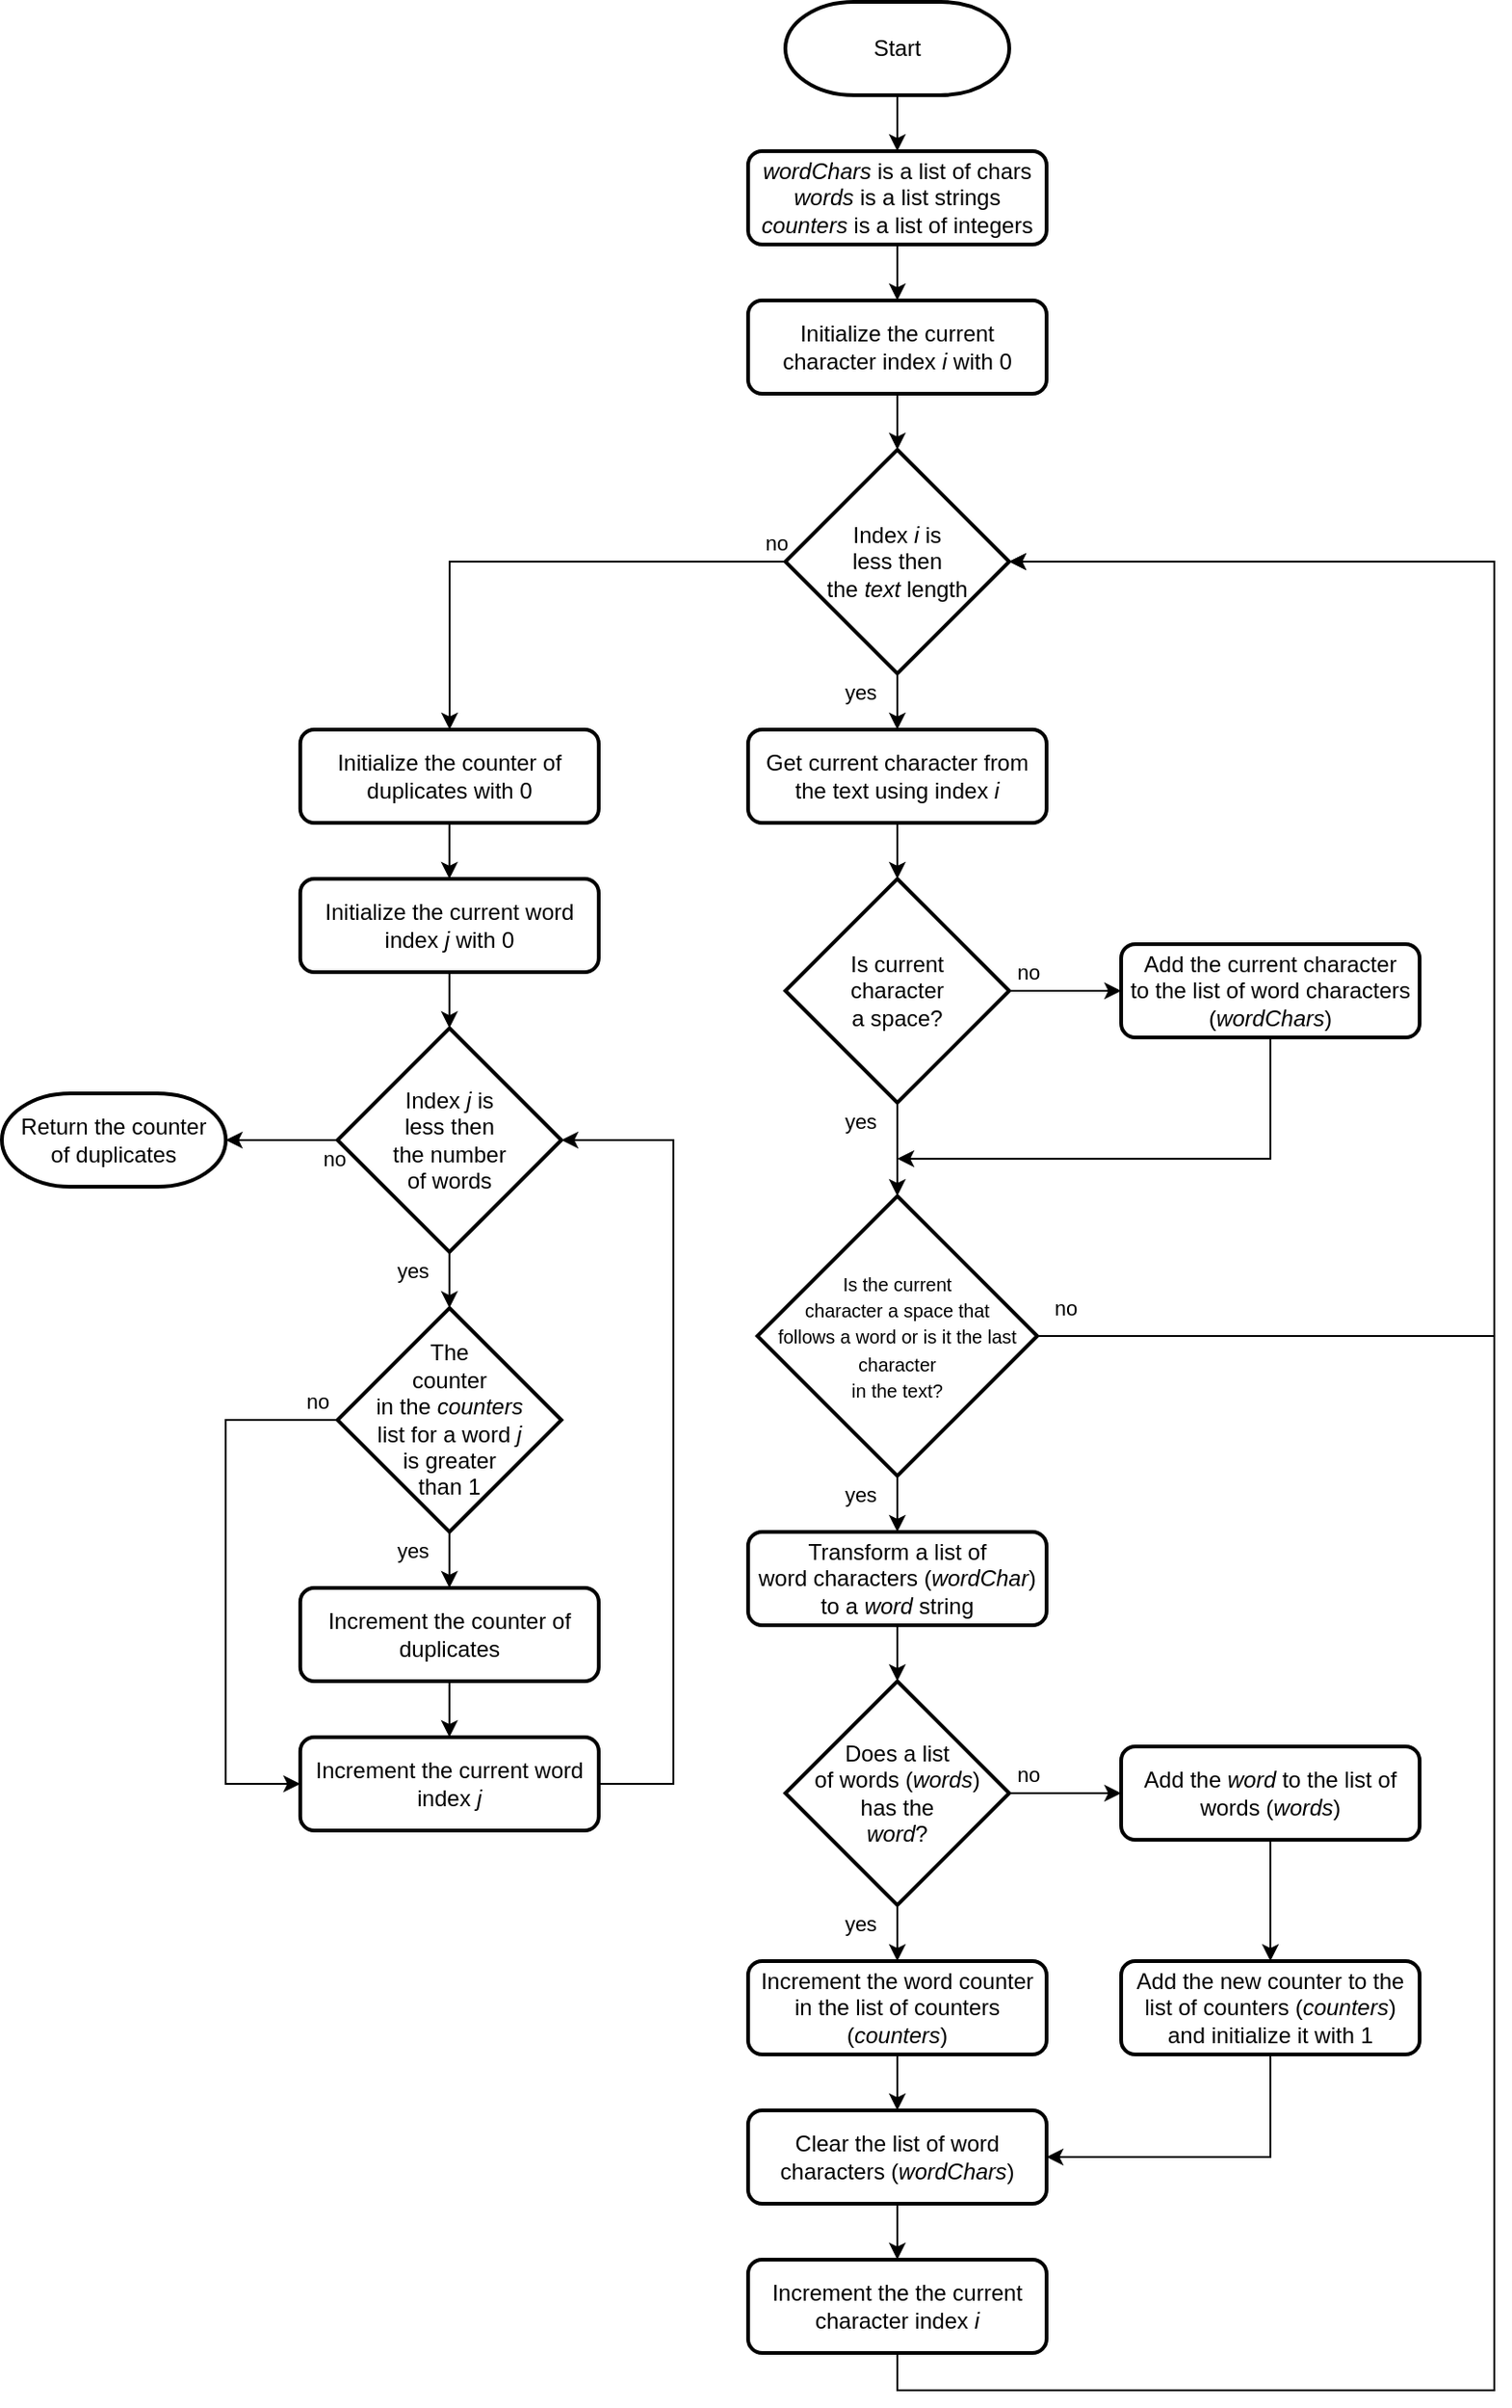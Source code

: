 <mxfile version="20.1.3" type="device" pages="2"><diagram id="ekLerv10-5Og8tD3GVhr" name="duplicate-words01"><mxGraphModel dx="3131" dy="728" grid="1" gridSize="10" guides="1" tooltips="1" connect="1" arrows="1" fold="1" page="1" pageScale="1" pageWidth="850" pageHeight="1100" math="0" shadow="0"><root><mxCell id="8sShPmPlEh92SBYfi-gu-0"/><mxCell id="8sShPmPlEh92SBYfi-gu-1" parent="8sShPmPlEh92SBYfi-gu-0"/><mxCell id="FQkOdAautoIUK9AFChFl-2" style="edgeStyle=orthogonalEdgeStyle;rounded=0;orthogonalLoop=1;jettySize=auto;html=1;" parent="8sShPmPlEh92SBYfi-gu-1" source="d6aVji-mfKDUd1OoBBit-1" target="nnVJdBRnOibAc6dFRvMt-0" edge="1"><mxGeometry relative="1" as="geometry"/></mxCell><mxCell id="d6aVji-mfKDUd1OoBBit-1" value="Start" style="strokeWidth=2;html=1;shape=mxgraph.flowchart.terminator;whiteSpace=wrap;" parent="8sShPmPlEh92SBYfi-gu-1" vertex="1"><mxGeometry x="-460" y="80" width="120" height="50" as="geometry"/></mxCell><mxCell id="35Vyb5Ko2_pxsr-b_a7Q-1" style="edgeStyle=orthogonalEdgeStyle;rounded=0;orthogonalLoop=1;jettySize=auto;html=1;" parent="8sShPmPlEh92SBYfi-gu-1" source="nnVJdBRnOibAc6dFRvMt-0" target="35Vyb5Ko2_pxsr-b_a7Q-0" edge="1"><mxGeometry relative="1" as="geometry"><mxPoint x="-400" y="290" as="sourcePoint"/></mxGeometry></mxCell><mxCell id="35Vyb5Ko2_pxsr-b_a7Q-7" value="no" style="edgeStyle=orthogonalEdgeStyle;rounded=0;orthogonalLoop=1;jettySize=auto;html=1;" parent="8sShPmPlEh92SBYfi-gu-1" source="FQkOdAautoIUK9AFChFl-4" target="nrpl3rpmLmelDwP7oK44-30" edge="1"><mxGeometry x="-0.959" y="-10" relative="1" as="geometry"><Array as="points"><mxPoint x="-640" y="380"/></Array><mxPoint as="offset"/><mxPoint x="-730" y="380" as="targetPoint"/></mxGeometry></mxCell><mxCell id="nrpl3rpmLmelDwP7oK44-2" value="yes" style="edgeStyle=orthogonalEdgeStyle;rounded=0;orthogonalLoop=1;jettySize=auto;html=1;" edge="1" parent="8sShPmPlEh92SBYfi-gu-1" source="FQkOdAautoIUK9AFChFl-4" target="nrpl3rpmLmelDwP7oK44-1"><mxGeometry x="0.2" y="-20" relative="1" as="geometry"><mxPoint as="offset"/></mxGeometry></mxCell><mxCell id="FQkOdAautoIUK9AFChFl-4" value="Index &lt;i&gt;i&lt;/i&gt; is&lt;br&gt;less then&lt;br&gt;the &lt;i&gt;text&lt;/i&gt; length" style="rhombus;whiteSpace=wrap;html=1;rounded=0;strokeWidth=2;" parent="8sShPmPlEh92SBYfi-gu-1" vertex="1"><mxGeometry x="-460" y="320" width="120" height="120" as="geometry"/></mxCell><mxCell id="NpqT4HiWj1B940D0W_QJ-0" value="Return the counter&lt;br&gt;of duplicates" style="strokeWidth=2;html=1;shape=mxgraph.flowchart.terminator;whiteSpace=wrap;" parent="8sShPmPlEh92SBYfi-gu-1" vertex="1"><mxGeometry x="-880" y="665" width="120" height="50" as="geometry"/></mxCell><mxCell id="35Vyb5Ko2_pxsr-b_a7Q-3" style="edgeStyle=orthogonalEdgeStyle;rounded=0;orthogonalLoop=1;jettySize=auto;html=1;" parent="8sShPmPlEh92SBYfi-gu-1" source="35Vyb5Ko2_pxsr-b_a7Q-0" target="FQkOdAautoIUK9AFChFl-4" edge="1"><mxGeometry relative="1" as="geometry"/></mxCell><mxCell id="35Vyb5Ko2_pxsr-b_a7Q-0" value="Initialize the current&lt;br&gt;character index &lt;i&gt;i&lt;/i&gt; with 0" style="rounded=1;whiteSpace=wrap;html=1;strokeWidth=2;" parent="8sShPmPlEh92SBYfi-gu-1" vertex="1"><mxGeometry x="-480" y="240" width="160" height="50" as="geometry"/></mxCell><mxCell id="nnVJdBRnOibAc6dFRvMt-0" value="&lt;i&gt;wordChars &lt;/i&gt;is a list of chars&lt;br&gt;&lt;i&gt;words&lt;/i&gt; is a list strings&lt;br&gt;&lt;i&gt;counters &lt;/i&gt;is a list of integers" style="rounded=1;whiteSpace=wrap;html=1;strokeWidth=2;" parent="8sShPmPlEh92SBYfi-gu-1" vertex="1"><mxGeometry x="-480" y="160" width="160" height="50" as="geometry"/></mxCell><mxCell id="nrpl3rpmLmelDwP7oK44-5" value="no" style="edgeStyle=orthogonalEdgeStyle;rounded=0;orthogonalLoop=1;jettySize=auto;html=1;" edge="1" parent="8sShPmPlEh92SBYfi-gu-1" source="nrpl3rpmLmelDwP7oK44-0" target="nrpl3rpmLmelDwP7oK44-4"><mxGeometry x="-0.667" y="10" relative="1" as="geometry"><mxPoint as="offset"/></mxGeometry></mxCell><mxCell id="nrpl3rpmLmelDwP7oK44-9" value="&lt;font style=&quot;font-size: 11px;&quot;&gt;yes&lt;/font&gt;" style="edgeStyle=orthogonalEdgeStyle;rounded=0;orthogonalLoop=1;jettySize=auto;html=1;fontSize=9;" edge="1" parent="8sShPmPlEh92SBYfi-gu-1" source="nrpl3rpmLmelDwP7oK44-0" target="nrpl3rpmLmelDwP7oK44-8"><mxGeometry x="-0.6" y="-20" relative="1" as="geometry"><mxPoint as="offset"/></mxGeometry></mxCell><mxCell id="nrpl3rpmLmelDwP7oK44-0" value="Is current&lt;br&gt;character&lt;br&gt;a space?" style="rhombus;whiteSpace=wrap;html=1;rounded=0;strokeWidth=2;" vertex="1" parent="8sShPmPlEh92SBYfi-gu-1"><mxGeometry x="-460" y="550" width="120" height="120" as="geometry"/></mxCell><mxCell id="nrpl3rpmLmelDwP7oK44-3" style="edgeStyle=orthogonalEdgeStyle;rounded=0;orthogonalLoop=1;jettySize=auto;html=1;" edge="1" parent="8sShPmPlEh92SBYfi-gu-1" source="nrpl3rpmLmelDwP7oK44-1" target="nrpl3rpmLmelDwP7oK44-0"><mxGeometry relative="1" as="geometry"/></mxCell><mxCell id="nrpl3rpmLmelDwP7oK44-1" value="Get current character from the text using index &lt;i&gt;i&lt;/i&gt;" style="rounded=1;whiteSpace=wrap;html=1;strokeWidth=2;" vertex="1" parent="8sShPmPlEh92SBYfi-gu-1"><mxGeometry x="-480" y="470" width="160" height="50" as="geometry"/></mxCell><mxCell id="nrpl3rpmLmelDwP7oK44-13" style="edgeStyle=orthogonalEdgeStyle;rounded=0;orthogonalLoop=1;jettySize=auto;html=1;fontSize=10;" edge="1" parent="8sShPmPlEh92SBYfi-gu-1" source="nrpl3rpmLmelDwP7oK44-4"><mxGeometry relative="1" as="geometry"><mxPoint x="-400" y="700" as="targetPoint"/><Array as="points"><mxPoint x="-200" y="700"/><mxPoint x="-400" y="700"/></Array></mxGeometry></mxCell><mxCell id="nrpl3rpmLmelDwP7oK44-4" value="Add the current character&lt;br&gt;to the list of word characters&lt;br&gt;(&lt;i&gt;wordChars&lt;/i&gt;)" style="rounded=1;whiteSpace=wrap;html=1;strokeWidth=2;" vertex="1" parent="8sShPmPlEh92SBYfi-gu-1"><mxGeometry x="-280" y="585" width="160" height="50" as="geometry"/></mxCell><mxCell id="nrpl3rpmLmelDwP7oK44-10" value="&lt;font style=&quot;font-size: 11px;&quot;&gt;no&lt;/font&gt;" style="edgeStyle=orthogonalEdgeStyle;rounded=0;orthogonalLoop=1;jettySize=auto;html=1;entryX=1;entryY=0.5;entryDx=0;entryDy=0;fontSize=10;" edge="1" parent="8sShPmPlEh92SBYfi-gu-1" source="nrpl3rpmLmelDwP7oK44-8" target="FQkOdAautoIUK9AFChFl-4"><mxGeometry x="-0.967" y="15" relative="1" as="geometry"><Array as="points"><mxPoint x="-80" y="795"/><mxPoint x="-80" y="380"/></Array><mxPoint as="offset"/></mxGeometry></mxCell><mxCell id="nrpl3rpmLmelDwP7oK44-21" value="&lt;font style=&quot;font-size: 11px;&quot;&gt;yes&lt;/font&gt;" style="edgeStyle=orthogonalEdgeStyle;rounded=0;orthogonalLoop=1;jettySize=auto;html=1;fontSize=10;" edge="1" parent="8sShPmPlEh92SBYfi-gu-1" source="nrpl3rpmLmelDwP7oK44-8" target="nrpl3rpmLmelDwP7oK44-14"><mxGeometry x="0.2" y="-20" relative="1" as="geometry"><mxPoint as="offset"/></mxGeometry></mxCell><mxCell id="nrpl3rpmLmelDwP7oK44-8" value="&lt;font style=&quot;font-size: 10px;&quot;&gt;Is the current&lt;br&gt;character a space that&lt;br&gt;follows a word or is it the last character&lt;br&gt;in the text?&lt;/font&gt;" style="rhombus;whiteSpace=wrap;html=1;rounded=0;strokeWidth=2;" vertex="1" parent="8sShPmPlEh92SBYfi-gu-1"><mxGeometry x="-475" y="720" width="150" height="150" as="geometry"/></mxCell><mxCell id="nrpl3rpmLmelDwP7oK44-22" style="edgeStyle=orthogonalEdgeStyle;rounded=0;orthogonalLoop=1;jettySize=auto;html=1;fontSize=10;" edge="1" parent="8sShPmPlEh92SBYfi-gu-1" source="nrpl3rpmLmelDwP7oK44-14" target="nrpl3rpmLmelDwP7oK44-15"><mxGeometry relative="1" as="geometry"/></mxCell><mxCell id="nrpl3rpmLmelDwP7oK44-14" value="Transform a list of&lt;br&gt;word characters (&lt;i&gt;wordChar&lt;/i&gt;) to a &lt;i&gt;word &lt;/i&gt;string" style="rounded=1;whiteSpace=wrap;html=1;strokeWidth=2;" vertex="1" parent="8sShPmPlEh92SBYfi-gu-1"><mxGeometry x="-480" y="900" width="160" height="50" as="geometry"/></mxCell><mxCell id="nrpl3rpmLmelDwP7oK44-17" value="&lt;font style=&quot;font-size: 11px;&quot;&gt;no&lt;/font&gt;" style="edgeStyle=orthogonalEdgeStyle;rounded=0;orthogonalLoop=1;jettySize=auto;html=1;fontSize=10;" edge="1" parent="8sShPmPlEh92SBYfi-gu-1" source="nrpl3rpmLmelDwP7oK44-15" target="nrpl3rpmLmelDwP7oK44-16"><mxGeometry x="-0.667" y="10" relative="1" as="geometry"><mxPoint as="offset"/></mxGeometry></mxCell><mxCell id="nrpl3rpmLmelDwP7oK44-24" value="&lt;font style=&quot;font-size: 11px;&quot;&gt;yes&lt;/font&gt;" style="edgeStyle=orthogonalEdgeStyle;rounded=0;orthogonalLoop=1;jettySize=auto;html=1;fontSize=10;" edge="1" parent="8sShPmPlEh92SBYfi-gu-1" source="nrpl3rpmLmelDwP7oK44-15" target="nrpl3rpmLmelDwP7oK44-23"><mxGeometry x="0.2" y="-20" relative="1" as="geometry"><mxPoint as="offset"/></mxGeometry></mxCell><mxCell id="nrpl3rpmLmelDwP7oK44-15" value="Does a list&lt;br&gt;of words (&lt;i&gt;words&lt;/i&gt;)&lt;br&gt;has the&lt;br&gt;&lt;i&gt;word&lt;/i&gt;?" style="rhombus;whiteSpace=wrap;html=1;rounded=0;strokeWidth=2;" vertex="1" parent="8sShPmPlEh92SBYfi-gu-1"><mxGeometry x="-460" y="980" width="120" height="120" as="geometry"/></mxCell><mxCell id="nrpl3rpmLmelDwP7oK44-20" style="edgeStyle=orthogonalEdgeStyle;rounded=0;orthogonalLoop=1;jettySize=auto;html=1;fontSize=10;" edge="1" parent="8sShPmPlEh92SBYfi-gu-1" source="nrpl3rpmLmelDwP7oK44-16" target="nrpl3rpmLmelDwP7oK44-18"><mxGeometry relative="1" as="geometry"/></mxCell><mxCell id="nrpl3rpmLmelDwP7oK44-16" value="Add the &lt;i&gt;word &lt;/i&gt;to the list of words (&lt;i&gt;words&lt;/i&gt;)" style="rounded=1;whiteSpace=wrap;html=1;strokeWidth=2;" vertex="1" parent="8sShPmPlEh92SBYfi-gu-1"><mxGeometry x="-280" y="1015" width="160" height="50" as="geometry"/></mxCell><mxCell id="nrpl3rpmLmelDwP7oK44-27" style="edgeStyle=orthogonalEdgeStyle;rounded=0;orthogonalLoop=1;jettySize=auto;html=1;fontSize=10;" edge="1" parent="8sShPmPlEh92SBYfi-gu-1" source="nrpl3rpmLmelDwP7oK44-18" target="nrpl3rpmLmelDwP7oK44-25"><mxGeometry relative="1" as="geometry"><Array as="points"><mxPoint x="-200" y="1235"/></Array></mxGeometry></mxCell><mxCell id="nrpl3rpmLmelDwP7oK44-18" value="Add the new counter to the list of counters (&lt;i&gt;counters&lt;/i&gt;)&lt;br&gt;and initialize it with 1" style="rounded=1;whiteSpace=wrap;html=1;strokeWidth=2;" vertex="1" parent="8sShPmPlEh92SBYfi-gu-1"><mxGeometry x="-280" y="1130" width="160" height="50" as="geometry"/></mxCell><mxCell id="nrpl3rpmLmelDwP7oK44-26" style="edgeStyle=orthogonalEdgeStyle;rounded=0;orthogonalLoop=1;jettySize=auto;html=1;fontSize=10;" edge="1" parent="8sShPmPlEh92SBYfi-gu-1" source="nrpl3rpmLmelDwP7oK44-23" target="nrpl3rpmLmelDwP7oK44-25"><mxGeometry relative="1" as="geometry"/></mxCell><mxCell id="nrpl3rpmLmelDwP7oK44-23" value="Increment the word counter in the list of counters (&lt;i&gt;counters&lt;/i&gt;)" style="rounded=1;whiteSpace=wrap;html=1;strokeWidth=2;" vertex="1" parent="8sShPmPlEh92SBYfi-gu-1"><mxGeometry x="-480" y="1130" width="160" height="50" as="geometry"/></mxCell><mxCell id="nrpl3rpmLmelDwP7oK44-28" style="edgeStyle=orthogonalEdgeStyle;rounded=0;orthogonalLoop=1;jettySize=auto;html=1;fontSize=10;" edge="1" parent="8sShPmPlEh92SBYfi-gu-1" source="nrpl3rpmLmelDwP7oK44-41" target="FQkOdAautoIUK9AFChFl-4"><mxGeometry relative="1" as="geometry"><Array as="points"><mxPoint x="-400" y="1360"/><mxPoint x="-80" y="1360"/><mxPoint x="-80" y="380"/></Array></mxGeometry></mxCell><mxCell id="nrpl3rpmLmelDwP7oK44-42" style="edgeStyle=orthogonalEdgeStyle;rounded=0;orthogonalLoop=1;jettySize=auto;html=1;fontSize=11;" edge="1" parent="8sShPmPlEh92SBYfi-gu-1" source="nrpl3rpmLmelDwP7oK44-25" target="nrpl3rpmLmelDwP7oK44-41"><mxGeometry relative="1" as="geometry"/></mxCell><mxCell id="nrpl3rpmLmelDwP7oK44-25" value="Clear the list of word characters (&lt;i&gt;wordChars&lt;/i&gt;)" style="rounded=1;whiteSpace=wrap;html=1;strokeWidth=2;" vertex="1" parent="8sShPmPlEh92SBYfi-gu-1"><mxGeometry x="-480" y="1210" width="160" height="50" as="geometry"/></mxCell><mxCell id="nrpl3rpmLmelDwP7oK44-33" style="edgeStyle=orthogonalEdgeStyle;rounded=0;orthogonalLoop=1;jettySize=auto;html=1;fontSize=11;" edge="1" parent="8sShPmPlEh92SBYfi-gu-1" source="nrpl3rpmLmelDwP7oK44-30" target="nrpl3rpmLmelDwP7oK44-32"><mxGeometry relative="1" as="geometry"/></mxCell><mxCell id="nrpl3rpmLmelDwP7oK44-30" value="Initialize the counter of duplicates with&amp;nbsp;0" style="rounded=1;whiteSpace=wrap;html=1;strokeWidth=2;" vertex="1" parent="8sShPmPlEh92SBYfi-gu-1"><mxGeometry x="-720.06" y="470" width="160" height="50" as="geometry"/></mxCell><mxCell id="nrpl3rpmLmelDwP7oK44-36" style="edgeStyle=orthogonalEdgeStyle;rounded=0;orthogonalLoop=1;jettySize=auto;html=1;fontSize=11;" edge="1" parent="8sShPmPlEh92SBYfi-gu-1" source="nrpl3rpmLmelDwP7oK44-32" target="nrpl3rpmLmelDwP7oK44-34"><mxGeometry relative="1" as="geometry"/></mxCell><mxCell id="nrpl3rpmLmelDwP7oK44-32" value="Initialize the current word index &lt;i&gt;j&lt;/i&gt; with 0" style="rounded=1;whiteSpace=wrap;html=1;strokeWidth=2;" vertex="1" parent="8sShPmPlEh92SBYfi-gu-1"><mxGeometry x="-720.06" y="550" width="160" height="50" as="geometry"/></mxCell><mxCell id="nrpl3rpmLmelDwP7oK44-38" value="yes" style="edgeStyle=orthogonalEdgeStyle;rounded=0;orthogonalLoop=1;jettySize=auto;html=1;fontSize=11;" edge="1" parent="8sShPmPlEh92SBYfi-gu-1" source="nrpl3rpmLmelDwP7oK44-34" target="nrpl3rpmLmelDwP7oK44-37"><mxGeometry x="0.2" y="-20" relative="1" as="geometry"><mxPoint as="offset"/></mxGeometry></mxCell><mxCell id="nrpl3rpmLmelDwP7oK44-47" value="no" style="edgeStyle=orthogonalEdgeStyle;rounded=0;orthogonalLoop=1;jettySize=auto;html=1;fontSize=11;" edge="1" parent="8sShPmPlEh92SBYfi-gu-1" source="nrpl3rpmLmelDwP7oK44-34" target="NpqT4HiWj1B940D0W_QJ-0"><mxGeometry x="-0.958" y="10" relative="1" as="geometry"><Array as="points"><mxPoint x="-800" y="690"/><mxPoint x="-800" y="690"/></Array><mxPoint as="offset"/></mxGeometry></mxCell><mxCell id="nrpl3rpmLmelDwP7oK44-34" value="Index &lt;i&gt;j&lt;/i&gt;&amp;nbsp;is&lt;br&gt;less then&lt;br&gt;the number&lt;br&gt;of words" style="rhombus;whiteSpace=wrap;html=1;rounded=0;strokeWidth=2;" vertex="1" parent="8sShPmPlEh92SBYfi-gu-1"><mxGeometry x="-700.06" y="630" width="120" height="120" as="geometry"/></mxCell><mxCell id="nrpl3rpmLmelDwP7oK44-40" value="yes" style="edgeStyle=orthogonalEdgeStyle;rounded=0;orthogonalLoop=1;jettySize=auto;html=1;fontSize=11;" edge="1" parent="8sShPmPlEh92SBYfi-gu-1" source="nrpl3rpmLmelDwP7oK44-37" target="nrpl3rpmLmelDwP7oK44-39"><mxGeometry x="0.2" y="-20" relative="1" as="geometry"><mxPoint as="offset"/></mxGeometry></mxCell><mxCell id="nrpl3rpmLmelDwP7oK44-46" value="no" style="edgeStyle=orthogonalEdgeStyle;rounded=0;orthogonalLoop=1;jettySize=auto;html=1;fontSize=11;" edge="1" parent="8sShPmPlEh92SBYfi-gu-1" source="nrpl3rpmLmelDwP7oK44-37" target="nrpl3rpmLmelDwP7oK44-43"><mxGeometry x="-0.926" y="-10" relative="1" as="geometry"><Array as="points"><mxPoint x="-760.06" y="840"/><mxPoint x="-760.06" y="1035"/></Array><mxPoint as="offset"/></mxGeometry></mxCell><mxCell id="nrpl3rpmLmelDwP7oK44-37" value="The&lt;br&gt;counter&lt;br&gt;in the &lt;i&gt;counters&lt;/i&gt;&lt;br&gt;list for a word &lt;i&gt;j&lt;br&gt;&lt;/i&gt;is greater&lt;br&gt;than 1" style="rhombus;whiteSpace=wrap;html=1;rounded=0;strokeWidth=2;" vertex="1" parent="8sShPmPlEh92SBYfi-gu-1"><mxGeometry x="-700.06" y="780" width="120" height="120" as="geometry"/></mxCell><mxCell id="nrpl3rpmLmelDwP7oK44-44" style="edgeStyle=orthogonalEdgeStyle;rounded=0;orthogonalLoop=1;jettySize=auto;html=1;fontSize=11;" edge="1" parent="8sShPmPlEh92SBYfi-gu-1" source="nrpl3rpmLmelDwP7oK44-39" target="nrpl3rpmLmelDwP7oK44-43"><mxGeometry relative="1" as="geometry"/></mxCell><mxCell id="nrpl3rpmLmelDwP7oK44-39" value="Increment the counter of duplicates" style="rounded=1;whiteSpace=wrap;html=1;strokeWidth=2;" vertex="1" parent="8sShPmPlEh92SBYfi-gu-1"><mxGeometry x="-720.06" y="930" width="160" height="50" as="geometry"/></mxCell><mxCell id="nrpl3rpmLmelDwP7oK44-41" value="Increment the the current character index&amp;nbsp;&lt;i&gt;i&lt;/i&gt;" style="rounded=1;whiteSpace=wrap;html=1;strokeWidth=2;" vertex="1" parent="8sShPmPlEh92SBYfi-gu-1"><mxGeometry x="-480" y="1290" width="160" height="50" as="geometry"/></mxCell><mxCell id="nrpl3rpmLmelDwP7oK44-45" style="edgeStyle=orthogonalEdgeStyle;rounded=0;orthogonalLoop=1;jettySize=auto;html=1;fontSize=11;" edge="1" parent="8sShPmPlEh92SBYfi-gu-1" source="nrpl3rpmLmelDwP7oK44-43" target="nrpl3rpmLmelDwP7oK44-34"><mxGeometry relative="1" as="geometry"><mxPoint x="-760.06" y="770" as="targetPoint"/><Array as="points"><mxPoint x="-520.06" y="1035"/><mxPoint x="-520.06" y="690"/></Array></mxGeometry></mxCell><mxCell id="nrpl3rpmLmelDwP7oK44-43" value="Increment the current word index&amp;nbsp;&lt;i&gt;j&lt;/i&gt;" style="rounded=1;whiteSpace=wrap;html=1;strokeWidth=2;" vertex="1" parent="8sShPmPlEh92SBYfi-gu-1"><mxGeometry x="-720.06" y="1010" width="160" height="50" as="geometry"/></mxCell></root></mxGraphModel></diagram><diagram id="CCPWvjnsrh-5Te1gPW60" name="duplicate-words02"><mxGraphModel dx="695" dy="354" grid="1" gridSize="10" guides="1" tooltips="1" connect="1" arrows="1" fold="1" page="1" pageScale="1" pageWidth="850" pageHeight="1100" math="0" shadow="0"><root><mxCell id="0"/><mxCell id="1" parent="0"/><mxCell id="87dVQbuT-UNz-34v2swJ-4" style="edgeStyle=orthogonalEdgeStyle;rounded=0;orthogonalLoop=1;jettySize=auto;html=1;" edge="1" parent="1" source="87dVQbuT-UNz-34v2swJ-5" target="87dVQbuT-UNz-34v2swJ-18"><mxGeometry relative="1" as="geometry"/></mxCell><mxCell id="87dVQbuT-UNz-34v2swJ-5" value="Start" style="strokeWidth=2;html=1;shape=mxgraph.flowchart.terminator;whiteSpace=wrap;" vertex="1" parent="1"><mxGeometry x="300" y="80" width="120" height="50" as="geometry"/></mxCell><mxCell id="87dVQbuT-UNz-34v2swJ-9" value="no" style="edgeStyle=orthogonalEdgeStyle;rounded=0;orthogonalLoop=1;jettySize=auto;html=1;" edge="1" parent="1" source="87dVQbuT-UNz-34v2swJ-10" target="87dVQbuT-UNz-34v2swJ-23"><mxGeometry x="-0.959" y="-10" relative="1" as="geometry"><Array as="points"><mxPoint x="240" y="530"/><mxPoint x="240" y="300"/></Array><mxPoint as="offset"/><mxPoint x="200" y="500" as="targetPoint"/></mxGeometry></mxCell><mxCell id="87dVQbuT-UNz-34v2swJ-27" value="yes" style="edgeStyle=orthogonalEdgeStyle;rounded=0;orthogonalLoop=1;jettySize=auto;html=1;fontSize=11;" edge="1" parent="1" source="87dVQbuT-UNz-34v2swJ-10" target="87dVQbuT-UNz-34v2swJ-26"><mxGeometry x="0.201" y="20" relative="1" as="geometry"><mxPoint as="offset"/></mxGeometry></mxCell><mxCell id="87dVQbuT-UNz-34v2swJ-10" value="i &amp;lt; line.Length" style="rhombus;whiteSpace=wrap;html=1;rounded=0;strokeWidth=2;" vertex="1" parent="1"><mxGeometry x="300" y="470" width="120" height="120" as="geometry"/></mxCell><mxCell id="87dVQbuT-UNz-34v2swJ-11" value="Return duplicates" style="strokeWidth=2;html=1;shape=mxgraph.flowchart.terminator;whiteSpace=wrap;" vertex="1" parent="1"><mxGeometry x="480" y="275" width="120" height="50" as="geometry"/></mxCell><mxCell id="87dVQbuT-UNz-34v2swJ-12" style="edgeStyle=orthogonalEdgeStyle;rounded=0;orthogonalLoop=1;jettySize=auto;html=1;" edge="1" parent="1" source="87dVQbuT-UNz-34v2swJ-13" target="87dVQbuT-UNz-34v2swJ-10"><mxGeometry relative="1" as="geometry"/></mxCell><mxCell id="87dVQbuT-UNz-34v2swJ-13" value="i = 0" style="rounded=1;whiteSpace=wrap;html=1;strokeWidth=2;" vertex="1" parent="1"><mxGeometry x="300" y="390" width="120" height="50" as="geometry"/></mxCell><mxCell id="87dVQbuT-UNz-34v2swJ-24" style="edgeStyle=orthogonalEdgeStyle;rounded=0;orthogonalLoop=1;jettySize=auto;html=1;fontSize=11;" edge="1" parent="1" source="87dVQbuT-UNz-34v2swJ-18" target="87dVQbuT-UNz-34v2swJ-23"><mxGeometry relative="1" as="geometry"/></mxCell><mxCell id="87dVQbuT-UNz-34v2swJ-18" value="words = new HashSet()&lt;br&gt;duplicates = new HashSet()" style="rounded=1;whiteSpace=wrap;html=1;strokeWidth=2;" vertex="1" parent="1"><mxGeometry x="280" y="160" width="160" height="50" as="geometry"/></mxCell><mxCell id="87dVQbuT-UNz-34v2swJ-25" value="continue" style="edgeStyle=orthogonalEdgeStyle;rounded=0;orthogonalLoop=1;jettySize=auto;html=1;fontSize=11;" edge="1" parent="1" source="87dVQbuT-UNz-34v2swJ-23" target="87dVQbuT-UNz-34v2swJ-13"><mxGeometry x="0.201" y="30" relative="1" as="geometry"><mxPoint as="offset"/></mxGeometry></mxCell><mxCell id="87dVQbuT-UNz-34v2swJ-53" value="end" style="edgeStyle=orthogonalEdgeStyle;rounded=0;orthogonalLoop=1;jettySize=auto;html=1;fontSize=11;" edge="1" parent="1" source="87dVQbuT-UNz-34v2swJ-23" target="87dVQbuT-UNz-34v2swJ-11"><mxGeometry x="-0.667" y="10" relative="1" as="geometry"><mxPoint as="offset"/></mxGeometry></mxCell><mxCell id="87dVQbuT-UNz-34v2swJ-23" value="foreach&lt;br&gt;line in lines" style="rhombus;whiteSpace=wrap;html=1;rounded=0;strokeWidth=2;" vertex="1" parent="1"><mxGeometry x="300" y="240" width="120" height="120" as="geometry"/></mxCell><mxCell id="87dVQbuT-UNz-34v2swJ-31" style="edgeStyle=orthogonalEdgeStyle;rounded=0;orthogonalLoop=1;jettySize=auto;html=1;fontSize=11;" edge="1" parent="1" source="87dVQbuT-UNz-34v2swJ-26" target="87dVQbuT-UNz-34v2swJ-28"><mxGeometry relative="1" as="geometry"/></mxCell><mxCell id="87dVQbuT-UNz-34v2swJ-26" value="spaceIndex = line.IndexOf(' ', i)" style="rounded=1;whiteSpace=wrap;html=1;strokeWidth=2;" vertex="1" parent="1"><mxGeometry x="300" y="620" width="120" height="50" as="geometry"/></mxCell><mxCell id="87dVQbuT-UNz-34v2swJ-30" value="yes" style="edgeStyle=orthogonalEdgeStyle;rounded=0;orthogonalLoop=1;jettySize=auto;html=1;fontSize=11;" edge="1" parent="1" source="87dVQbuT-UNz-34v2swJ-28" target="87dVQbuT-UNz-34v2swJ-29"><mxGeometry x="-0.667" y="10" relative="1" as="geometry"><mxPoint as="offset"/></mxGeometry></mxCell><mxCell id="87dVQbuT-UNz-34v2swJ-33" value="no" style="edgeStyle=orthogonalEdgeStyle;rounded=0;orthogonalLoop=1;jettySize=auto;html=1;fontSize=11;" edge="1" parent="1" source="87dVQbuT-UNz-34v2swJ-28" target="87dVQbuT-UNz-34v2swJ-32"><mxGeometry x="0.2" y="-10" relative="1" as="geometry"><mxPoint as="offset"/></mxGeometry></mxCell><mxCell id="87dVQbuT-UNz-34v2swJ-28" value="spaceIndex &amp;lt; 0" style="rhombus;whiteSpace=wrap;html=1;rounded=0;strokeWidth=2;" vertex="1" parent="1"><mxGeometry x="300" y="700" width="120" height="120" as="geometry"/></mxCell><mxCell id="87dVQbuT-UNz-34v2swJ-34" style="edgeStyle=orthogonalEdgeStyle;rounded=0;orthogonalLoop=1;jettySize=auto;html=1;fontSize=11;" edge="1" parent="1" source="87dVQbuT-UNz-34v2swJ-29"><mxGeometry relative="1" as="geometry"><mxPoint x="360" y="830" as="targetPoint"/><Array as="points"><mxPoint x="540" y="830"/><mxPoint x="360" y="830"/></Array></mxGeometry></mxCell><mxCell id="87dVQbuT-UNz-34v2swJ-29" value="spaceIndex = line.Length" style="rounded=1;whiteSpace=wrap;html=1;strokeWidth=2;" vertex="1" parent="1"><mxGeometry x="480" y="735" width="120" height="50" as="geometry"/></mxCell><mxCell id="87dVQbuT-UNz-34v2swJ-35" value="yes" style="edgeStyle=orthogonalEdgeStyle;rounded=0;orthogonalLoop=1;jettySize=auto;html=1;fontSize=11;" edge="1" parent="1" source="87dVQbuT-UNz-34v2swJ-32" target="87dVQbuT-UNz-34v2swJ-10"><mxGeometry x="-0.976" y="10" relative="1" as="geometry"><Array as="points"><mxPoint x="640" y="910"/><mxPoint x="640" y="530"/></Array><mxPoint as="offset"/></mxGeometry></mxCell><mxCell id="87dVQbuT-UNz-34v2swJ-37" value="no" style="edgeStyle=orthogonalEdgeStyle;rounded=0;orthogonalLoop=1;jettySize=auto;html=1;fontSize=11;" edge="1" parent="1" source="87dVQbuT-UNz-34v2swJ-32" target="87dVQbuT-UNz-34v2swJ-36"><mxGeometry x="0.201" y="10" relative="1" as="geometry"><mxPoint as="offset"/></mxGeometry></mxCell><mxCell id="87dVQbuT-UNz-34v2swJ-32" value="spaceIndex - i == 1" style="rhombus;whiteSpace=wrap;html=1;rounded=0;strokeWidth=2;" vertex="1" parent="1"><mxGeometry x="300" y="850" width="120" height="120" as="geometry"/></mxCell><mxCell id="87dVQbuT-UNz-34v2swJ-39" style="edgeStyle=orthogonalEdgeStyle;rounded=0;orthogonalLoop=1;jettySize=auto;html=1;fontSize=11;" edge="1" parent="1" source="87dVQbuT-UNz-34v2swJ-36" target="87dVQbuT-UNz-34v2swJ-38"><mxGeometry relative="1" as="geometry"/></mxCell><mxCell id="87dVQbuT-UNz-34v2swJ-36" value="word = line[i..spaceIndex]" style="rounded=1;whiteSpace=wrap;html=1;strokeWidth=2;" vertex="1" parent="1"><mxGeometry x="300" y="1000" width="120" height="50" as="geometry"/></mxCell><mxCell id="87dVQbuT-UNz-34v2swJ-41" value="yes" style="edgeStyle=orthogonalEdgeStyle;rounded=0;orthogonalLoop=1;jettySize=auto;html=1;fontSize=11;" edge="1" parent="1" source="87dVQbuT-UNz-34v2swJ-38" target="87dVQbuT-UNz-34v2swJ-40"><mxGeometry x="-0.667" y="10" relative="1" as="geometry"><mxPoint as="offset"/></mxGeometry></mxCell><mxCell id="87dVQbuT-UNz-34v2swJ-44" value="no" style="edgeStyle=orthogonalEdgeStyle;rounded=0;orthogonalLoop=1;jettySize=auto;html=1;entryX=0.5;entryY=0;entryDx=0;entryDy=0;fontSize=11;" edge="1" parent="1" source="87dVQbuT-UNz-34v2swJ-38" target="87dVQbuT-UNz-34v2swJ-42"><mxGeometry x="-0.875" y="-10" relative="1" as="geometry"><mxPoint as="offset"/></mxGeometry></mxCell><mxCell id="87dVQbuT-UNz-34v2swJ-38" value="!words.&lt;br&gt;Contains(word)" style="rhombus;whiteSpace=wrap;html=1;rounded=0;strokeWidth=2;" vertex="1" parent="1"><mxGeometry x="300" y="1080" width="120" height="120" as="geometry"/></mxCell><mxCell id="87dVQbuT-UNz-34v2swJ-49" style="edgeStyle=orthogonalEdgeStyle;rounded=0;orthogonalLoop=1;jettySize=auto;html=1;fontSize=11;" edge="1" parent="1" source="87dVQbuT-UNz-34v2swJ-40" target="87dVQbuT-UNz-34v2swJ-47"><mxGeometry relative="1" as="geometry"><Array as="points"/></mxGeometry></mxCell><mxCell id="87dVQbuT-UNz-34v2swJ-40" value="words.Add(word)" style="rounded=1;whiteSpace=wrap;html=1;strokeWidth=2;" vertex="1" parent="1"><mxGeometry x="480" y="1115" width="120" height="50" as="geometry"/></mxCell><mxCell id="87dVQbuT-UNz-34v2swJ-46" value="yes" style="edgeStyle=orthogonalEdgeStyle;rounded=0;orthogonalLoop=1;jettySize=auto;html=1;fontSize=11;" edge="1" parent="1" source="87dVQbuT-UNz-34v2swJ-42" target="87dVQbuT-UNz-34v2swJ-45"><mxGeometry x="-0.667" y="10" relative="1" as="geometry"><mxPoint as="offset"/></mxGeometry></mxCell><mxCell id="87dVQbuT-UNz-34v2swJ-52" value="no" style="edgeStyle=orthogonalEdgeStyle;rounded=0;orthogonalLoop=1;jettySize=auto;html=1;fontSize=11;" edge="1" parent="1" source="87dVQbuT-UNz-34v2swJ-42" target="87dVQbuT-UNz-34v2swJ-47"><mxGeometry x="-0.952" y="10" relative="1" as="geometry"><Array as="points"><mxPoint x="180" y="1320"/><mxPoint x="520" y="1320"/></Array><mxPoint as="offset"/></mxGeometry></mxCell><mxCell id="87dVQbuT-UNz-34v2swJ-42" value="!duplicates.&lt;br&gt;Contains(word)" style="rhombus;whiteSpace=wrap;html=1;rounded=0;strokeWidth=2;" vertex="1" parent="1"><mxGeometry x="120" y="1180" width="120" height="120" as="geometry"/></mxCell><mxCell id="87dVQbuT-UNz-34v2swJ-48" style="edgeStyle=orthogonalEdgeStyle;rounded=0;orthogonalLoop=1;jettySize=auto;html=1;fontSize=11;" edge="1" parent="1" source="87dVQbuT-UNz-34v2swJ-45" target="87dVQbuT-UNz-34v2swJ-47"><mxGeometry relative="1" as="geometry"/></mxCell><mxCell id="87dVQbuT-UNz-34v2swJ-45" value="duplicates.Add(word)" style="rounded=1;whiteSpace=wrap;html=1;strokeWidth=2;" vertex="1" parent="1"><mxGeometry x="300" y="1215" width="120" height="50" as="geometry"/></mxCell><mxCell id="87dVQbuT-UNz-34v2swJ-50" style="edgeStyle=orthogonalEdgeStyle;rounded=0;orthogonalLoop=1;jettySize=auto;html=1;fontSize=11;" edge="1" parent="1" source="87dVQbuT-UNz-34v2swJ-47" target="87dVQbuT-UNz-34v2swJ-10"><mxGeometry relative="1" as="geometry"><Array as="points"><mxPoint x="540" y="1320"/><mxPoint x="640" y="1320"/><mxPoint x="640" y="530"/></Array></mxGeometry></mxCell><mxCell id="87dVQbuT-UNz-34v2swJ-47" value="i = spaceIndex + 1" style="rounded=1;whiteSpace=wrap;html=1;strokeWidth=2;" vertex="1" parent="1"><mxGeometry x="480" y="1215" width="120" height="50" as="geometry"/></mxCell></root></mxGraphModel></diagram></mxfile>